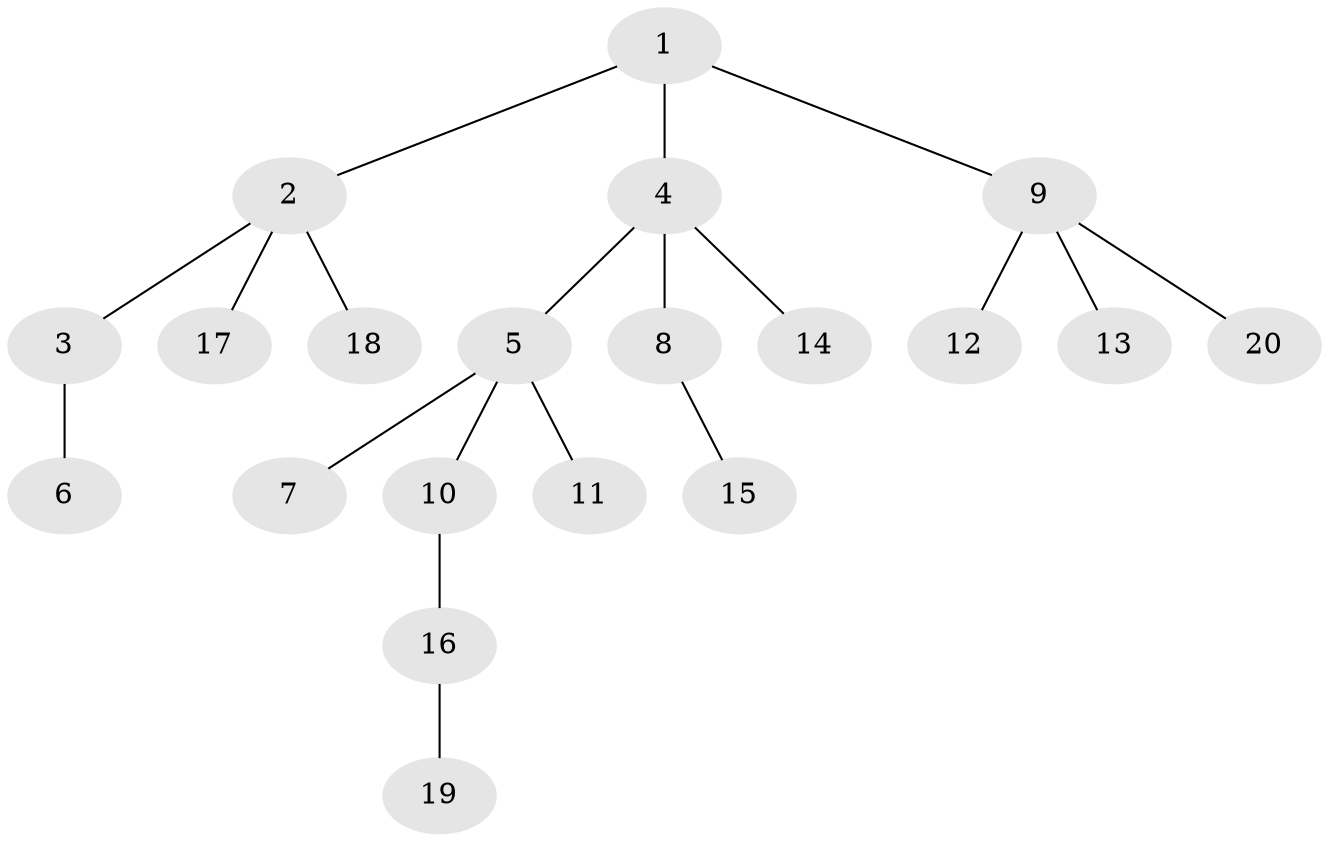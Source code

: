 // Generated by graph-tools (version 1.1) at 2025/46/02/15/25 05:46:28]
// undirected, 20 vertices, 19 edges
graph export_dot {
graph [start="1"]
  node [color=gray90,style=filled];
  1;
  2;
  3;
  4;
  5;
  6;
  7;
  8;
  9;
  10;
  11;
  12;
  13;
  14;
  15;
  16;
  17;
  18;
  19;
  20;
  1 -- 2;
  1 -- 4;
  1 -- 9;
  2 -- 3;
  2 -- 17;
  2 -- 18;
  3 -- 6;
  4 -- 5;
  4 -- 8;
  4 -- 14;
  5 -- 7;
  5 -- 10;
  5 -- 11;
  8 -- 15;
  9 -- 12;
  9 -- 13;
  9 -- 20;
  10 -- 16;
  16 -- 19;
}
